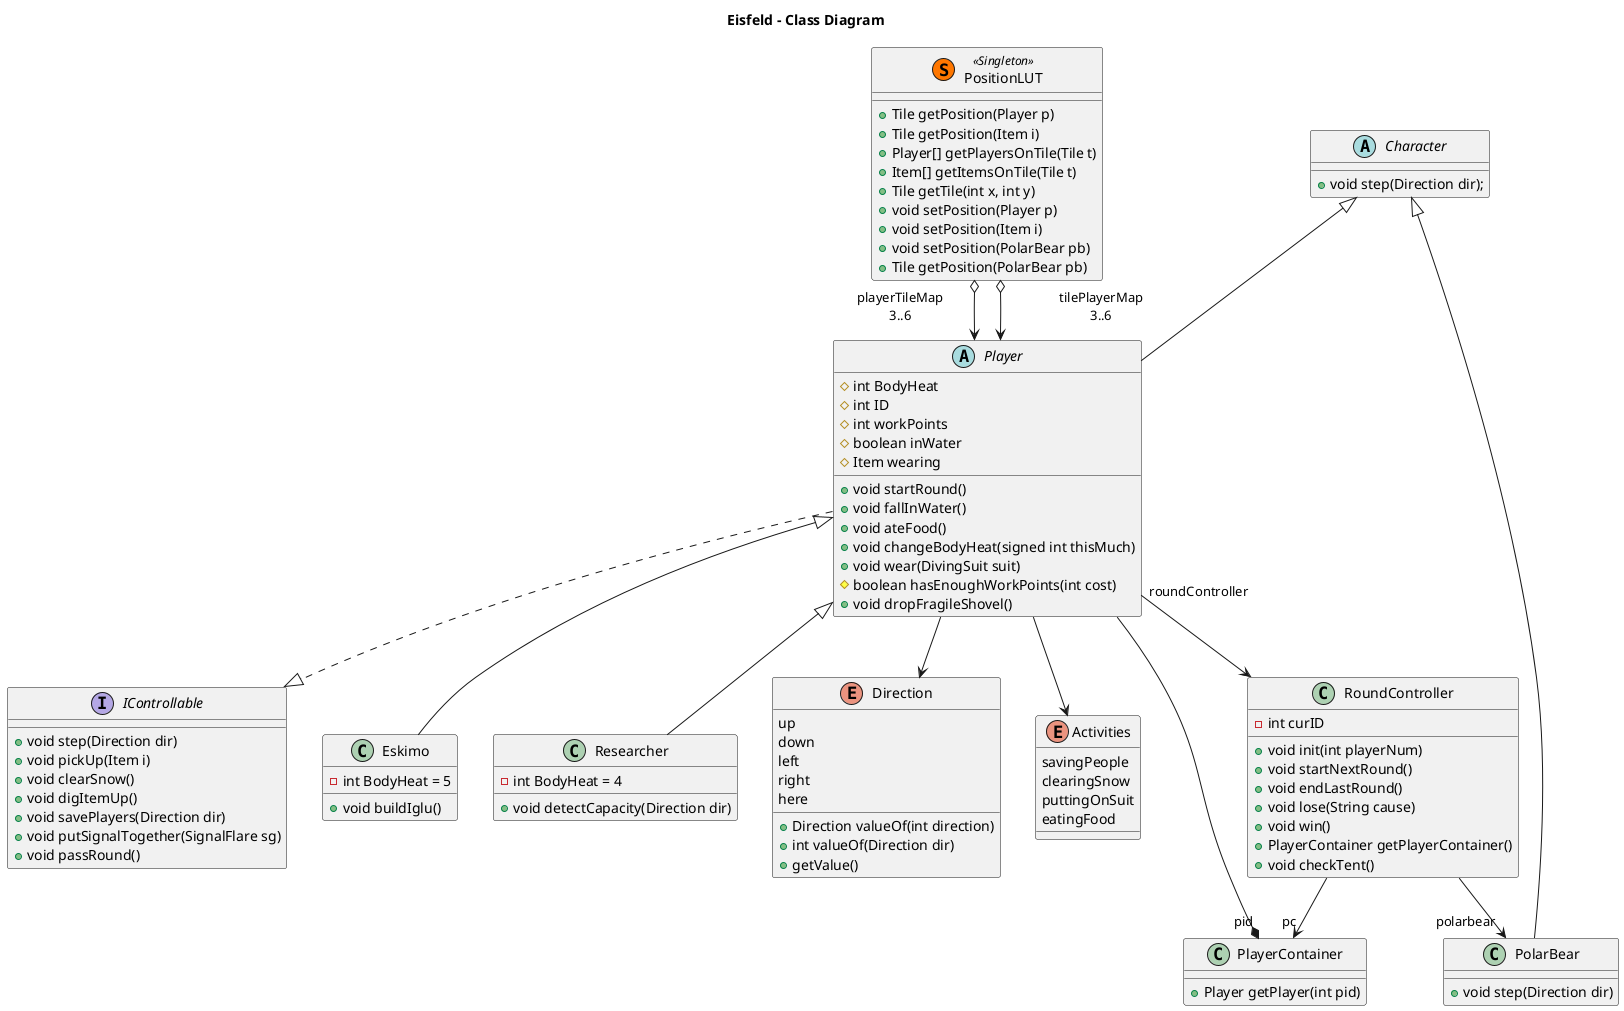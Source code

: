 @startuml 

title Eisfeld - Class Diagram 

Interface IControllable {
    +void step(Direction dir) 
    +void pickUp(Item i) 
    +void clearSnow() 
    +void digItemUp() 
    +void savePlayers(Direction dir) 
    +void putSignalTogether(SignalFlare sg) 
    +void passRound() 
}
Player ..|> IControllable

abstract class Player { 
    #int BodyHeat 
    #int ID 
    #int workPoints 
    #boolean inWater 
    #Item wearing 
    +void startRound() 
    +void fallInWater() 
    +void ateFood() 
    +void changeBodyHeat(signed int thisMuch) 
    +void wear(DivingSuit suit) 
    #boolean hasEnoughWorkPoints(int cost) 
    +void dropFragileShovel()
}

abstract class Character{
    +void step(Direction dir);
}


class Eskimo { 
    -int BodyHeat = 5 
    +void buildIglu() 
} 

class Researcher { 
    -int BodyHeat = 4 
    +void detectCapacity(Direction dir) 
}

class PolarBear{
    +void step(Direction dir)
}

Player --> Direction 

class PlayerContainer { 
    +Player getPlayer(int pid) 
} 

PlayerContainer "pid" *-- Player 
Player <|-- Eskimo 
Player <|-- Researcher 
Character <|-- PolarBear
Character<|-- Player


enum Activities { 
    savingPeople 
    clearingSnow 
    puttingOnSuit 
    eatingFood 
} 

enum Direction { 
    up 
    down 
    left 
    right 
    here
    
    +Direction valueOf(int direction)
    +int valueOf(Direction dir)
    +getValue()
} 


Player --> Activities 

class PositionLUT << (S,#FF7700) Singleton >> { 
    +Tile getPosition(Player p) 
    +Tile getPosition(Item i) 
    +Player[] getPlayersOnTile(Tile t) 
    +Item[] getItemsOnTile(Tile t) 
    +Tile getTile(int x, int y) 
    +void setPosition(Player p) 
    +void setPosition(Item i) 
    +void setPosition(PolarBear pb)
    +Tile getPosition(PolarBear pb)
} 

PositionLUT "\tplayerTileMap        \n\t3..6        " o--> Player 
PositionLUT "\t\ttilePlayerMap   \n\t\t3..6   " o--> Player 


class RoundController { 
    -int curID 
    +void init(int playerNum) 
    +void startNextRound() 
    +void endLastRound()
    +void lose(String cause) 
    +void win() 
    +PlayerContainer getPlayerContainer() 
    +void checkTent()
} 

RoundController --> "pc"PlayerContainer 
RoundController --> "polarbear"PolarBear
Player "roundController"--> RoundController 


@enduml
